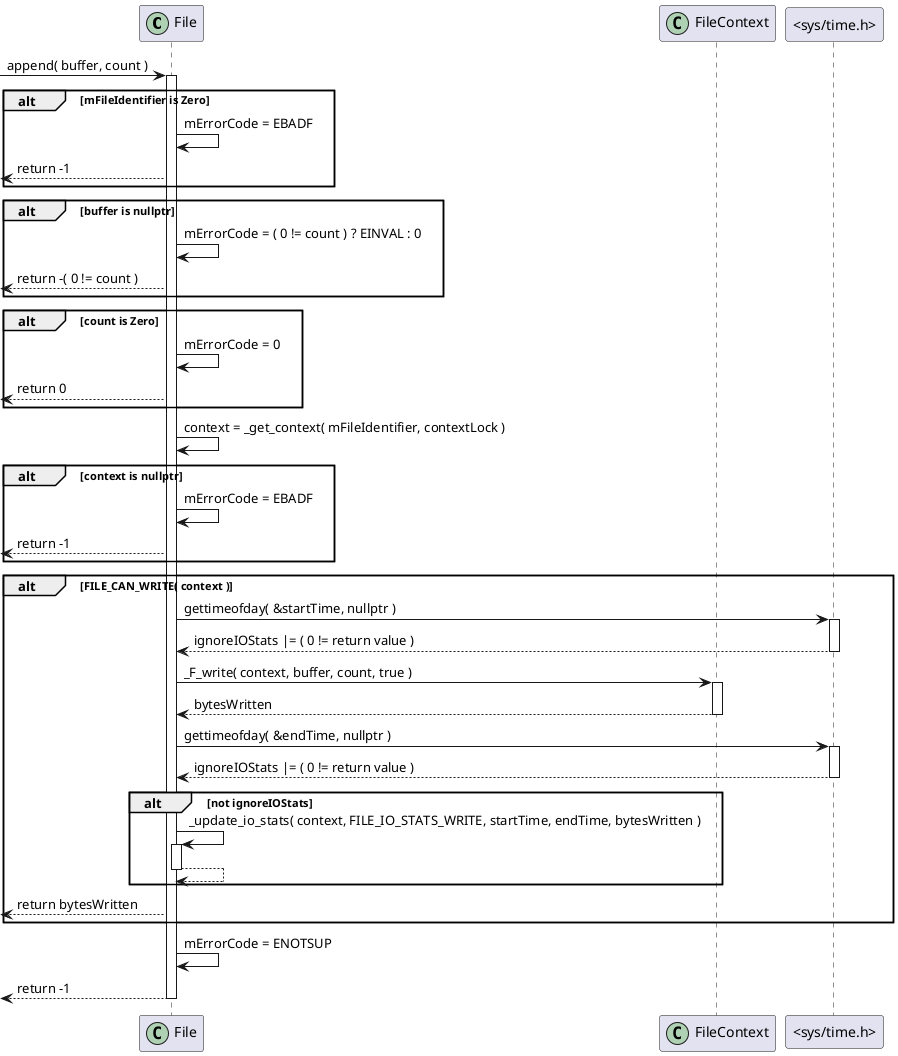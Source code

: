 @startuml

participant File << (C,#ADD1B2) >>
participant FileContext << (C,#ADD1B2) >>
participant "<sys/time.h>" as SystemTime

[-> File ++: append( buffer, count )

alt mFileIdentifier is Zero
	File -> File: mErrorCode = EBADF
	[<-- File: return -1
end

alt buffer is nullptr
	File -> File: mErrorCode = ( 0 != count ) ? EINVAL : 0
	[<-- File: return -( 0 != count )
end

alt count is Zero
	File -> File: mErrorCode = 0
	[<-- File: return 0
end

File -> File: context = _get_context( mFileIdentifier, contextLock )

alt context is nullptr
	File -> File: mErrorCode = EBADF
	[<-- File: return -1
end

alt FILE_CAN_WRITE( context )
	File -> SystemTime ++: gettimeofday( &startTime, nullptr )
	File <-- SystemTime --: ignoreIOStats |= ( 0 != return value )
	File -> FileContext ++: _F_write( context, buffer, count, true )
	File <-- FileContext --: bytesWritten
	File -> SystemTime ++: gettimeofday( &endTime, nullptr )
	File <-- SystemTime --: ignoreIOStats |= ( 0 != return value )
	alt not ignoreIOStats
		File -> File ++: _update_io_stats( context, FILE_IO_STATS_WRITE, startTime, endTime, bytesWritten )
		File --> File --:
	end
	[<-- File: return bytesWritten
end

File -> File: mErrorCode = ENOTSUP
[<-- File --: return -1

@enduml
